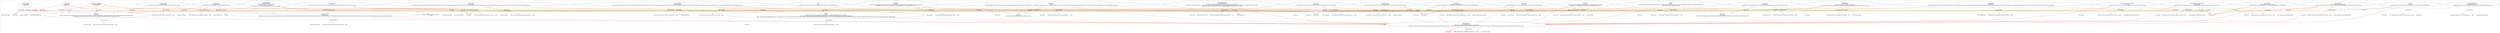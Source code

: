 digraph noname {
  graph [colorscheme=svg;overlap=false;]

  0 [color=green;label="error
error:Error
\"An recognized irregularity in program execution.\"@en";peripheries="1";shape=ellipse;]
  1 [color=yellow;label="'HTTP status'
httpo:Status
\"A status that is returned by an HTTP server, indicating whether an HTTP request was handled successfully or not.\"@en";peripheries="1";shape=ellipse;]
  2 [color=dodgerblue4;label="'file archive'
llo:Archive
\"The class of resources that denote a data document that can be unpacked in order to reveal one or more data document entries. These entries are of type ArchiveEntry.
Since archives can contain archives, there may be resources that are both Archive and ArchiveEntry.\"@en";peripheries="1";shape=ellipse;]
  3 [color=dodgerblue4;label="'file archive entry'
llo:ArchiveEntry
\"The class of resource that denote data documents that are not directly downloaded over the Internet, but that are extracted from another data document. The data document from which the archive entry is extracted is always of type Archive, and can either be of type URL or of type ArchiveEntry.\"@en";peripheries="1";shape=ellipse;]
  4 [color=dodgerblue4;label="'data document'
llo:DataDocument
\"A data document that is handled by the LOD Laundromat.
 Instances of this class are named by using MD5 hashed of the source(s) of the data document. The source of a data document is either its URL, or the pair of (1) the source of the archive from which it was derived, and (2) its entry path within that archive.\"@en";peripheries="1";shape=ellipse;]
  5 [color=dodgerblue4;label="'URL'
llo:URL
\"The class of resources denoting data documents that are directly downloaded over the Internet.
Such URLs are always added as seed points to the LOD Basket, via an HTTP SEND request to the LOD Basket endpoint.
These requests can be performed either by (1) a bash script we use to initialize the LOD Laundromat, (2) the procedure the LOD Washing Machine cleaning process uses to extract VoID datadump locations, and (3) human input, delivered through the HTML form at the LOD Laundromat dissemination Website.\"@en";peripheries="1";shape=ellipse;]
  6 [color=dodgerblue4;label="added
llo:added
\"The date and time at which the dirty data document was added to the LOD Basket.\"@en";peripheries="1";shape=hexagon;]
  7 [color=dodgerblue4;label="'archive file type'
llo:archiveFileType
\"The high-level file type of an archive file.
Possible values: `file` and `dir`.
An archive of type `dir` can be unpacked into archive entries.\"@en";peripheries="1";shape=hexagon;]
  8 [color=dodgerblue4;label="'archive filters'
llo:archiveFilters
\"A list of filters that were applied in unpacking the archive.\"@en";peripheries="1";shape=hexagon;]
  9 [color=dodgerblue4;label="'archive format'
llo:archiveFormat
\"TODO\"@en";peripheries="1";shape=hexagon;]
  10 [color=dodgerblue4;label="'archive last modified'
llo:archiveLastModified
\"TODO\"@en";peripheries="1";shape=hexagon;]
  11 [color=dodgerblue4;label="'archive size'
llo:archiveSize
\"TODO\"@en";peripheries="1";shape=hexagon;]
  12 [color=dodgerblue4;label="'byte count'
llo:byteCount
\"The number of bytes that were processed in the stream of the dirty data document.\"@en";peripheries="1";shape=hexagon;]
  13 [color=dodgerblue4;label="'character count'
llo:characterCount
\"The number of characters that were processed in the stream of the dirty data document.\"@en";peripheries="1";shape=hexagon;]
  14 [color=dodgerblue4;label="'contains entry'
llo:containsEntry
\"A link between a parent archive and one of its direct archive entries.\"@en";peripheries="1";shape=hexagon;]
  15 [color=dodgerblue4;label="'content length'
llo:contentLength
\"The number of bytes denoted in the Content-Length header of the HTTP reply message, received upon downloading a single dirty data document of type URL. Availability of this information depends on whether the disseminating host can be accessed and the HTTP reply contains the factum.\"@en";peripheries="1";shape=hexagon;]
  16 [color=dodgerblue4;label="'content type'
llo:contentType
\"The value of the Content-Type header of the HTTP reply message, received upon downloading a single data document of type URL. Availability of this information depends on whether the disseminating host can be accessed and the HTTP reply contains the factum.\"@en";peripheries="1";shape=hexagon;]
  17 [color=dodgerblue4;label="llo:duplicates
'number of duplicate triples'
\"The number of triples that are duplicates of other triples in the same dirty data document.\"@en";peripheries="1";shape=hexagon;]
  18 [color=dodgerblue4;label="'end cleaning a data document'
llo:endClean
\"The date and time at which the process of cleaning the data document ended.\"@en";peripheries="1";shape=hexagon;]
  19 [color=dodgerblue4;label="'end unpacking a data document'
llo:endUnpack
\"The date and time at which the process of downloading and unpacking the data document ended.\"@en";peripheries="1";shape=hexagon;]
  20 [color=dodgerblue4;label="llo:exception
status
\"A blockig exception that occured somewhere during the unpacking and/or cleaning process. Possible values: (1) fail, failed to unpack/clean due to an unanticipated reason. (2) true, successfully unpacked and cleaned data document. (3) exception, failed to unpack/clean due to an anticipated reason.\"@en";peripheries="1";shape=hexagon;]
  21 [color=dodgerblue4;label="'file extension'
llo:fileExtension
\"The file extension of a the dirty data document.
This is only set for data documents that can be downloading and extracted, and that have a file extension.\"@en";peripheries="1";shape=hexagon;]
  22 [color=dodgerblue4;label="'HTTP status'
llo:httpStatus
\"The HTTP status of the reply that was received when requesting the resource located at the URL.\"@en";peripheries="1";shape=hexagon;]
  23 [color=dodgerblue4;label="llo:lastModified
'last modified'
\"The date and time denoted by the Last-Modified header of the HTTP reply message, received upon downloading a single data document of type URL. Availability of this information depends on whether the disseminating host can be accessed and the HTTP reply contains the factum.\"@en";peripheries="1";shape=hexagon;]
  24 [color=dodgerblue4;label="llo:lineCount
'line count'
\"The number of lines that were processed in the stream of the data document.\"@en";peripheries="1";shape=hexagon;]
  25 [color=dodgerblue4;label="'file archive path'
llo:path
\"For data documents that are entries in a file archive, the path of the data document in that file archive.\"@en";peripheries="1";shape=hexagon;]
  26 [color=dodgerblue4;label="llo:serializationFormat
'serialization format'
\"The RDF serialization format that the dirty data document was parsed in.
This format is determined based on a parse of an initial portion of the file contents, the file extension (if any) and the value of the HTTP Content-Type header (if any).
The possible values are: JSON-LD, N-Quads, N-Triples, RDF/XML, RDFa, Turtle, TriG.\"@en";peripheries="1";shape=hexagon;]
  27 [color=dodgerblue4;label="'byte size'
llo:size
\"The size of the downloaded dirty data document, represented in bytes on disk.
Availability: Any data document that can be downloaded/unpacked.\"@en";peripheries="1";shape=hexagon;]
  28 [color=dodgerblue4;label="llo:startClean
'start cleaning a data document'
\"The date and time at which the process of cleaning the data document started.\"@en";peripheries="1";shape=hexagon;]
  29 [color=dodgerblue4;label="llo:startUnpack
'start unpacking a data document'
\"The date and time at which the process of downloading and unpacking the data document started.\"@en";peripheries="1";shape=hexagon;]
  30 [color=dodgerblue4;label="llo:triples
triples
\"The number of triples that could be read from the dirty data document. This is also the number of triples that is stored in the cleaned data document.
     This is after triple deduplication.\"@en";peripheries="1";shape=hexagon;]
  31 [color=dodgerblue4;label="llo:unrecognizedFormat
'unrecognized format'
\"A syntactic format that is not recognized as any of the RDF serialization formats.\"@en";peripheries="1";shape=ellipse;]
  32 [color=dodgerblue4;label="'URL'
llo:url
\"The URL from which the original version of the data document was downloaded.\"@en";peripheries="1";shape=hexagon;]
  33 [color=dodgerblue4;label="llo:warning
message
\"A non-blocking warning message that is either emitted while downloading, unpacking, or cleaning a dirty data document.
Possible values: (1) TODO (1) Syntax error while parsing RDF file. (2) No RDF in file.\"@en";peripheries="1";shape=hexagon;]
  34 [color=yellow4;label="rdf:List";peripheries="1";shape=ellipse;]
  35 [color=yellow4;label="rdf:Property";peripheries="1";shape=ellipse;]
  36 [color=red;label="rdfs:Class";peripheries="1";shape=ellipse;]
  37 [color=red;label="rdfs:Resource";peripheries="1";shape=ellipse;]
  38 [color=gainsboro;label="xsd:dateTime";peripheries="1";shape=ellipse;]
  39 [color=gainsboro;label="xsd:integer";peripheries="1";shape=ellipse;]
  40 [color=gainsboro;label="xsd:string";peripheries="1";shape=ellipse;]
  41 [color=blue;label="\"A blockig exception that occured somewhere dur ...\"@en";peripheries="0";shape=plaintext;]
  42 [color=blue;label="\"A data document that is handled by the LOD Lau ...\"@en";peripheries="0";shape=plaintext;]
  43 [color=blue;label="\"A link between a parent archive and one of its ...\"@en";peripheries="0";shape=plaintext;]
  44 [color=blue;label="\"A list of filters that were applied in unpacki ...\"@en";peripheries="0";shape=plaintext;]
  45 [color=blue;label="\"A non-blocking warning message that is either  ...\"@en";peripheries="0";shape=plaintext;]
  46 [color=blue;label="\"A syntactic format that is not recognized as a ...\"@en";peripheries="0";shape=plaintext;]
  47 [color=blue;label="\"For data documents that are entries in a file  ...\"@en";peripheries="0";shape=plaintext;]
  48 [color=blue;label="\"HTTP status\"@en";peripheries="0";shape=plaintext;]
  49 [color=blue;label="\"TODO\"@en";peripheries="0";shape=plaintext;]
  50 [color=blue;label="\"The HTTP status of the reply that was received ...\"@en";peripheries="0";shape=plaintext;]
  51 [color=blue;label="\"The RDF serialization format that the dirty da ...\"@en";peripheries="0";shape=plaintext;]
  52 [color=blue;label="\"The URL from which the original version of the ...\"@en";peripheries="0";shape=plaintext;]
  53 [color=blue;label="\"The class of resource that denote data documen ...\"@en";peripheries="0";shape=plaintext;]
  54 [color=blue;label="\"The class of resources denoting data documents ...\"@en";peripheries="0";shape=plaintext;]
  55 [color=blue;label="\"The class of resources that denote a data docu ...\"@en";peripheries="0";shape=plaintext;]
  56 [color=blue;label="\"The date and time at which the dirty data docu ...\"@en";peripheries="0";shape=plaintext;]
  57 [color=blue;label="\"The date and time at which the process of clea ...\"@en";peripheries="0";shape=plaintext;]
  58 [color=blue;label="\"The date and time at which the process of clea ...\"@en";peripheries="0";shape=plaintext;]
  59 [color=blue;label="\"The date and time at which the process of down ...\"@en";peripheries="0";shape=plaintext;]
  60 [color=blue;label="\"The date and time at which the process of down ...\"@en";peripheries="0";shape=plaintext;]
  61 [color=blue;label="\"The date and time denoted by the Last-Modified ...\"@en";peripheries="0";shape=plaintext;]
  62 [color=blue;label="\"The file extension of a the dirty data documen ...\"@en";peripheries="0";shape=plaintext;]
  63 [color=blue;label="\"The high-level file type of an archive file.
P ...\"@en";peripheries="0";shape=plaintext;]
  64 [color=blue;label="\"The number of bytes denoted in the Content-Len ...\"@en";peripheries="0";shape=plaintext;]
  65 [color=blue;label="\"The number of bytes that were processed in the ...\"@en";peripheries="0";shape=plaintext;]
  66 [color=blue;label="\"The number of characters that were processed i ...\"@en";peripheries="0";shape=plaintext;]
  67 [color=blue;label="\"The number of lines that were processed in the ...\"@en";peripheries="0";shape=plaintext;]
  68 [color=blue;label="\"The number of triples that are duplicates of o ...\"@en";peripheries="0";shape=plaintext;]
  69 [color=blue;label="\"The number of triples that could be read from  ...\"@en";peripheries="0";shape=plaintext;]
  70 [color=blue;label="\"The size of the downloaded dirty data document ...\"@en";peripheries="0";shape=plaintext;]
  71 [color=blue;label="\"The value of the Content-Type header of the HT ...\"@en";peripheries="0";shape=plaintext;]
  72 [color=blue;label="\"URL\"@en";peripheries="0";shape=plaintext;]
  73 [color=blue;label="\"added\"@en";peripheries="0";shape=plaintext;]
  74 [color=blue;label="\"archive file type\"@en";peripheries="0";shape=plaintext;]
  75 [color=blue;label="\"archive filters\"@en";peripheries="0";shape=plaintext;]
  76 [color=blue;label="\"archive format\"@en";peripheries="0";shape=plaintext;]
  77 [color=blue;label="\"archive last modified\"@en";peripheries="0";shape=plaintext;]
  78 [color=blue;label="\"archive size\"@en";peripheries="0";shape=plaintext;]
  79 [color=blue;label="\"byte count\"@en";peripheries="0";shape=plaintext;]
  80 [color=blue;label="\"byte size\"@en";peripheries="0";shape=plaintext;]
  81 [color=blue;label="\"character count\"@en";peripheries="0";shape=plaintext;]
  82 [color=blue;label="\"contains entry\"@en";peripheries="0";shape=plaintext;]
  83 [color=blue;label="\"content length\"@en";peripheries="0";shape=plaintext;]
  84 [color=blue;label="\"content type\"@en";peripheries="0";shape=plaintext;]
  85 [color=blue;label="\"data document\"@en";peripheries="0";shape=plaintext;]
  86 [color=blue;label="\"end cleaning a data document\"@en";peripheries="0";shape=plaintext;]
  87 [color=blue;label="\"end unpacking a data document\"@en";peripheries="0";shape=plaintext;]
  88 [color=blue;label="\"file archive\"@en";peripheries="0";shape=plaintext;]
  89 [color=blue;label="\"file archive entry\"@en";peripheries="0";shape=plaintext;]
  90 [color=blue;label="\"file archive path\"@en";peripheries="0";shape=plaintext;]
  91 [color=blue;label="\"file extension\"@en";peripheries="0";shape=plaintext;]
  92 [color=blue;label="\"last modified\"@en";peripheries="0";shape=plaintext;]
  93 [color=blue;label="\"line count\"@en";peripheries="0";shape=plaintext;]
  94 [color=blue;label="\"message\"@en";peripheries="0";shape=plaintext;]
  95 [color=blue;label="\"number of duplicate triples\"@en";peripheries="0";shape=plaintext;]
  96 [color=blue;label="\"serialization format\"@en";peripheries="0";shape=plaintext;]
  97 [color=blue;label="\"start cleaning a data document\"@en";peripheries="0";shape=plaintext;]
  98 [color=blue;label="\"start unpacking a data document\"@en";peripheries="0";shape=plaintext;]
  99 [color=blue;label="\"status\"@en";peripheries="0";shape=plaintext;]
  100 [color=blue;label="\"triples\"@en";peripheries="0";shape=plaintext;]
  101 [color=blue;label="\"unrecognized format\"@en";peripheries="0";shape=plaintext;]

  2 -> 55 [arrowhead=normal;color=red;label="rdfs:comment";style=solid;]
  2 -> 88 [arrowhead=none;color=red;label=<>;style=dotted;]
  2 -> 4 [arrowhead=box;color=red;label=<>;style=solid;]
  3 -> 53 [arrowhead=normal;color=red;label="rdfs:comment";style=solid;]
  3 -> 89 [arrowhead=none;color=red;label=<>;style=dotted;]
  3 -> 4 [arrowhead=box;color=red;label=<>;style=solid;]
  4 -> 42 [arrowhead=normal;color=red;label="rdfs:comment";style=solid;]
  4 -> 85 [arrowhead=none;color=red;label=<>;style=dotted;]
  4 -> 36 [arrowhead=box;color=red;label=<>;style=solid;]
  5 -> 54 [arrowhead=normal;color=red;label="rdfs:comment";style=solid;]
  5 -> 72 [arrowhead=none;color=red;label=<>;style=dotted;]
  5 -> 4 [arrowhead=box;color=red;label=<>;style=solid;]
  6 -> 35 [arrowhead=empty;color=yellow4;label=<>;style=solid;]
  6 -> 56 [arrowhead=normal;color=red;label="rdfs:comment";style=solid;]
  6 -> 4 [arrowhead=normal;color=red;label="rdfs:domain";style=solid;]
  6 -> 73 [arrowhead=none;color=red;label=<>;style=dotted;]
  6 -> 38 [arrowhead=normal;color=red;label="rdfs:range";style=solid;]
  7 -> 35 [arrowhead=empty;color=yellow4;label=<>;style=solid;]
  7 -> 63 [arrowhead=normal;color=red;label="rdfs:comment";style=solid;]
  7 -> 2 [arrowhead=normal;color=red;label="rdfs:domain";style=solid;]
  7 -> 74 [arrowhead=none;color=red;label=<>;style=dotted;]
  7 -> 40 [arrowhead=normal;color=red;label="rdfs:range";style=solid;]
  8 -> 35 [arrowhead=empty;color=yellow4;label=<>;style=solid;]
  8 -> 44 [arrowhead=normal;color=red;label="rdfs:comment";style=solid;]
  8 -> 2 [arrowhead=normal;color=red;label="rdfs:domain";style=solid;]
  8 -> 75 [arrowhead=none;color=red;label=<>;style=dotted;]
  8 -> 34 [arrowhead=normal;color=red;label="rdfs:range";style=solid;]
  9 -> 35 [arrowhead=empty;color=yellow4;label=<>;style=solid;]
  9 -> 49 [arrowhead=normal;color=red;label="rdfs:comment";style=solid;]
  9 -> 2 [arrowhead=normal;color=red;label="rdfs:domain";style=solid;]
  9 -> 76 [arrowhead=none;color=red;label=<>;style=dotted;]
  9 -> 40 [arrowhead=normal;color=red;label="rdfs:range";style=solid;]
  10 -> 35 [arrowhead=empty;color=yellow4;label=<>;style=solid;]
  10 -> 49 [arrowhead=normal;color=red;label="rdfs:comment";style=solid;]
  10 -> 2 [arrowhead=normal;color=red;label="rdfs:domain";style=solid;]
  10 -> 77 [arrowhead=none;color=red;label=<>;style=dotted;]
  10 -> 38 [arrowhead=normal;color=red;label="rdfs:range";style=solid;]
  11 -> 35 [arrowhead=empty;color=yellow4;label=<>;style=solid;]
  11 -> 49 [arrowhead=normal;color=red;label="rdfs:comment";style=solid;]
  11 -> 2 [arrowhead=normal;color=red;label="rdfs:domain";style=solid;]
  11 -> 78 [arrowhead=none;color=red;label=<>;style=dotted;]
  11 -> 39 [arrowhead=normal;color=red;label="rdfs:range";style=solid;]
  12 -> 35 [arrowhead=empty;color=yellow4;label=<>;style=solid;]
  12 -> 65 [arrowhead=normal;color=red;label="rdfs:comment";style=solid;]
  12 -> 4 [arrowhead=normal;color=red;label="rdfs:domain";style=solid;]
  12 -> 79 [arrowhead=none;color=red;label=<>;style=dotted;]
  12 -> 39 [arrowhead=normal;color=red;label="rdfs:range";style=solid;]
  13 -> 35 [arrowhead=empty;color=yellow4;label=<>;style=solid;]
  13 -> 66 [arrowhead=normal;color=red;label="rdfs:comment";style=solid;]
  13 -> 4 [arrowhead=normal;color=red;label="rdfs:domain";style=solid;]
  13 -> 81 [arrowhead=none;color=red;label=<>;style=dotted;]
  13 -> 39 [arrowhead=normal;color=red;label="rdfs:range";style=solid;]
  14 -> 35 [arrowhead=empty;color=yellow4;label=<>;style=solid;]
  14 -> 43 [arrowhead=normal;color=red;label="rdfs:comment";style=solid;]
  14 -> 2 [arrowhead=normal;color=red;label="rdfs:domain";style=solid;]
  14 -> 82 [arrowhead=none;color=red;label=<>;style=dotted;]
  14 -> 3 [arrowhead=normal;color=red;label="rdfs:range";style=solid;]
  15 -> 35 [arrowhead=empty;color=yellow4;label=<>;style=solid;]
  15 -> 64 [arrowhead=normal;color=red;label="rdfs:comment";style=solid;]
  15 -> 5 [arrowhead=normal;color=red;label="rdfs:domain";style=solid;]
  15 -> 83 [arrowhead=none;color=red;label=<>;style=dotted;]
  15 -> 39 [arrowhead=normal;color=red;label="rdfs:range";style=solid;]
  16 -> 35 [arrowhead=empty;color=yellow4;label=<>;style=solid;]
  16 -> 71 [arrowhead=normal;color=red;label="rdfs:comment";style=solid;]
  16 -> 5 [arrowhead=normal;color=red;label="rdfs:domain";style=solid;]
  16 -> 84 [arrowhead=none;color=red;label=<>;style=dotted;]
  16 -> 40 [arrowhead=normal;color=red;label="rdfs:range";style=solid;]
  17 -> 35 [arrowhead=empty;color=yellow4;label=<>;style=solid;]
  17 -> 68 [arrowhead=normal;color=red;label="rdfs:comment";style=solid;]
  17 -> 4 [arrowhead=normal;color=red;label="rdfs:domain";style=solid;]
  17 -> 95 [arrowhead=none;color=red;label=<>;style=dotted;]
  17 -> 39 [arrowhead=normal;color=red;label="rdfs:range";style=solid;]
  18 -> 35 [arrowhead=empty;color=yellow4;label=<>;style=solid;]
  18 -> 57 [arrowhead=normal;color=red;label="rdfs:comment";style=solid;]
  18 -> 4 [arrowhead=normal;color=red;label="rdfs:domain";style=solid;]
  18 -> 86 [arrowhead=none;color=red;label=<>;style=dotted;]
  18 -> 38 [arrowhead=normal;color=red;label="rdfs:range";style=solid;]
  19 -> 35 [arrowhead=empty;color=yellow4;label=<>;style=solid;]
  19 -> 59 [arrowhead=normal;color=red;label="rdfs:comment";style=solid;]
  19 -> 4 [arrowhead=normal;color=red;label="rdfs:domain";style=solid;]
  19 -> 87 [arrowhead=none;color=red;label=<>;style=dotted;]
  19 -> 38 [arrowhead=normal;color=red;label="rdfs:range";style=solid;]
  20 -> 35 [arrowhead=empty;color=yellow4;label=<>;style=solid;]
  20 -> 41 [arrowhead=normal;color=red;label="rdfs:comment";style=solid;]
  20 -> 4 [arrowhead=normal;color=red;label="rdfs:domain";style=solid;]
  20 -> 99 [arrowhead=none;color=red;label=<>;style=dotted;]
  20 -> 0 [arrowhead=normal;color=red;label="rdfs:range";style=solid;]
  21 -> 35 [arrowhead=empty;color=yellow4;label=<>;style=solid;]
  21 -> 62 [arrowhead=normal;color=red;label="rdfs:comment";style=solid;]
  21 -> 4 [arrowhead=normal;color=red;label="rdfs:domain";style=solid;]
  21 -> 91 [arrowhead=none;color=red;label=<>;style=dotted;]
  21 -> 40 [arrowhead=normal;color=red;label="rdfs:range";style=solid;]
  22 -> 35 [arrowhead=empty;color=yellow4;label=<>;style=solid;]
  22 -> 50 [arrowhead=normal;color=red;label="rdfs:comment";style=solid;]
  22 -> 5 [arrowhead=normal;color=red;label="rdfs:domain";style=solid;]
  22 -> 48 [arrowhead=none;color=red;label=<>;style=dotted;]
  22 -> 1 [arrowhead=normal;color=red;label="rdfs:range";style=solid;]
  23 -> 35 [arrowhead=empty;color=yellow4;label=<>;style=solid;]
  23 -> 61 [arrowhead=normal;color=red;label="rdfs:comment";style=solid;]
  23 -> 5 [arrowhead=normal;color=red;label="rdfs:domain";style=solid;]
  23 -> 92 [arrowhead=none;color=red;label=<>;style=dotted;]
  23 -> 38 [arrowhead=normal;color=red;label="rdfs:range";style=solid;]
  24 -> 35 [arrowhead=empty;color=yellow4;label=<>;style=solid;]
  24 -> 67 [arrowhead=normal;color=red;label="rdfs:comment";style=solid;]
  24 -> 4 [arrowhead=normal;color=red;label="rdfs:domain";style=solid;]
  24 -> 93 [arrowhead=none;color=red;label=<>;style=dotted;]
  24 -> 39 [arrowhead=normal;color=red;label="rdfs:range";style=solid;]
  25 -> 35 [arrowhead=empty;color=yellow4;label=<>;style=solid;]
  25 -> 47 [arrowhead=normal;color=red;label="rdfs:comment";style=solid;]
  25 -> 3 [arrowhead=normal;color=red;label="rdfs:domain";style=solid;]
  25 -> 90 [arrowhead=none;color=red;label=<>;style=dotted;]
  25 -> 40 [arrowhead=normal;color=red;label="rdfs:range";style=solid;]
  26 -> 35 [arrowhead=empty;color=yellow4;label=<>;style=solid;]
  26 -> 51 [arrowhead=normal;color=red;label="rdfs:comment";style=solid;]
  26 -> 4 [arrowhead=normal;color=red;label="rdfs:domain";style=solid;]
  26 -> 96 [arrowhead=none;color=red;label=<>;style=dotted;]
  26 -> 37 [arrowhead=normal;color=red;label="rdfs:range";style=solid;]
  27 -> 35 [arrowhead=empty;color=yellow4;label=<>;style=solid;]
  27 -> 70 [arrowhead=normal;color=red;label="rdfs:comment";style=solid;]
  27 -> 4 [arrowhead=normal;color=red;label="rdfs:domain";style=solid;]
  27 -> 80 [arrowhead=none;color=red;label=<>;style=dotted;]
  27 -> 39 [arrowhead=normal;color=red;label="rdfs:range";style=solid;]
  28 -> 35 [arrowhead=empty;color=yellow4;label=<>;style=solid;]
  28 -> 58 [arrowhead=normal;color=red;label="rdfs:comment";style=solid;]
  28 -> 4 [arrowhead=normal;color=red;label="rdfs:domain";style=solid;]
  28 -> 97 [arrowhead=none;color=red;label=<>;style=dotted;]
  28 -> 38 [arrowhead=normal;color=red;label="rdfs:range";style=solid;]
  29 -> 35 [arrowhead=empty;color=yellow4;label=<>;style=solid;]
  29 -> 60 [arrowhead=normal;color=red;label="rdfs:comment";style=solid;]
  29 -> 4 [arrowhead=normal;color=red;label="rdfs:domain";style=solid;]
  29 -> 98 [arrowhead=none;color=red;label=<>;style=dotted;]
  29 -> 38 [arrowhead=normal;color=red;label="rdfs:range";style=solid;]
  30 -> 35 [arrowhead=empty;color=yellow4;label=<>;style=solid;]
  30 -> 69 [arrowhead=normal;color=red;label="rdfs:comment";style=solid;]
  30 -> 4 [arrowhead=normal;color=red;label="rdfs:domain";style=solid;]
  30 -> 100 [arrowhead=none;color=red;label=<>;style=dotted;]
  30 -> 39 [arrowhead=normal;color=red;label="rdfs:range";style=solid;]
  31 -> 37 [arrowhead=empty;color=yellow4;label=<>;style=solid;]
  31 -> 46 [arrowhead=normal;color=red;label="rdfs:comment";style=solid;]
  31 -> 101 [arrowhead=none;color=red;label=<>;style=dotted;]
  32 -> 35 [arrowhead=empty;color=yellow4;label=<>;style=solid;]
  32 -> 52 [arrowhead=normal;color=red;label="rdfs:comment";style=solid;]
  32 -> 5 [arrowhead=normal;color=red;label="rdfs:domain";style=solid;]
  32 -> 72 [arrowhead=none;color=red;label=<>;style=dotted;]
  32 -> 37 [arrowhead=normal;color=red;label="rdfs:range";style=solid;]
  33 -> 35 [arrowhead=empty;color=yellow4;label=<>;style=solid;]
  33 -> 45 [arrowhead=normal;color=red;label="rdfs:comment";style=solid;]
  33 -> 4 [arrowhead=normal;color=red;label="rdfs:domain";style=solid;]
  33 -> 94 [arrowhead=none;color=red;label=<>;style=dotted;]
  33 -> 0 [arrowhead=normal;color=red;label="rdfs:range";style=solid;]
}
